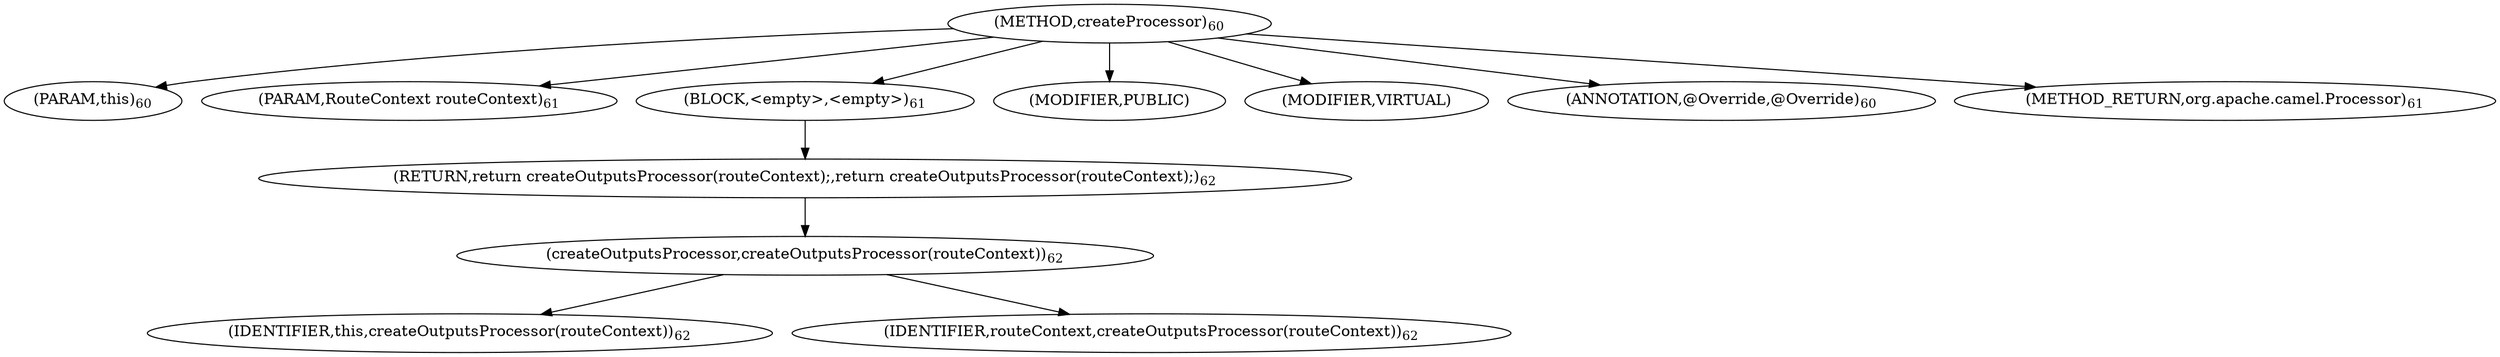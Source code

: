digraph "createProcessor" {  
"65" [label = <(METHOD,createProcessor)<SUB>60</SUB>> ]
"6" [label = <(PARAM,this)<SUB>60</SUB>> ]
"66" [label = <(PARAM,RouteContext routeContext)<SUB>61</SUB>> ]
"67" [label = <(BLOCK,&lt;empty&gt;,&lt;empty&gt;)<SUB>61</SUB>> ]
"68" [label = <(RETURN,return createOutputsProcessor(routeContext);,return createOutputsProcessor(routeContext);)<SUB>62</SUB>> ]
"69" [label = <(createOutputsProcessor,createOutputsProcessor(routeContext))<SUB>62</SUB>> ]
"5" [label = <(IDENTIFIER,this,createOutputsProcessor(routeContext))<SUB>62</SUB>> ]
"70" [label = <(IDENTIFIER,routeContext,createOutputsProcessor(routeContext))<SUB>62</SUB>> ]
"71" [label = <(MODIFIER,PUBLIC)> ]
"72" [label = <(MODIFIER,VIRTUAL)> ]
"73" [label = <(ANNOTATION,@Override,@Override)<SUB>60</SUB>> ]
"74" [label = <(METHOD_RETURN,org.apache.camel.Processor)<SUB>61</SUB>> ]
  "65" -> "6" 
  "65" -> "66" 
  "65" -> "67" 
  "65" -> "71" 
  "65" -> "72" 
  "65" -> "73" 
  "65" -> "74" 
  "67" -> "68" 
  "68" -> "69" 
  "69" -> "5" 
  "69" -> "70" 
}
